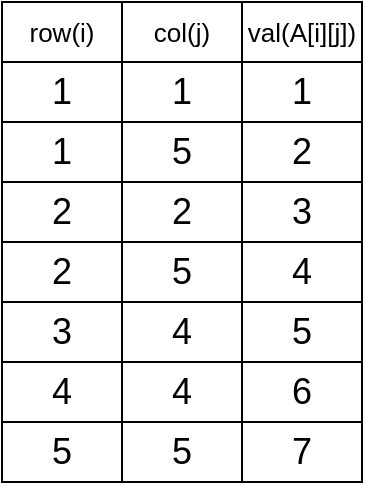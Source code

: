 <mxfile version="15.4.0" type="device"><diagram id="XFD-7V9a6_gUMedDs6V7" name="第 1 页"><mxGraphModel dx="1038" dy="599" grid="1" gridSize="10" guides="1" tooltips="1" connect="1" arrows="1" fold="1" page="1" pageScale="1" pageWidth="827" pageHeight="1169" math="0" shadow="0"><root><mxCell id="0"/><mxCell id="1" parent="0"/><mxCell id="jBoHr4olPuwM3-pFsajU-1" value="row(i)" style="rounded=0;whiteSpace=wrap;html=1;fontSize=13;" vertex="1" parent="1"><mxGeometry x="240" y="160" width="60" height="30" as="geometry"/></mxCell><mxCell id="jBoHr4olPuwM3-pFsajU-3" value="col(j)" style="rounded=0;whiteSpace=wrap;html=1;fontSize=13;" vertex="1" parent="1"><mxGeometry x="300" y="160" width="60" height="30" as="geometry"/></mxCell><mxCell id="jBoHr4olPuwM3-pFsajU-5" value="val(A[i][j])" style="rounded=0;whiteSpace=wrap;html=1;fontSize=13;" vertex="1" parent="1"><mxGeometry x="360" y="160" width="60" height="30" as="geometry"/></mxCell><mxCell id="jBoHr4olPuwM3-pFsajU-6" value="1" style="rounded=0;whiteSpace=wrap;html=1;fontSize=18;" vertex="1" parent="1"><mxGeometry x="240" y="190" width="60" height="30" as="geometry"/></mxCell><mxCell id="jBoHr4olPuwM3-pFsajU-7" value="1" style="rounded=0;whiteSpace=wrap;html=1;fontSize=18;" vertex="1" parent="1"><mxGeometry x="300" y="190" width="60" height="30" as="geometry"/></mxCell><mxCell id="jBoHr4olPuwM3-pFsajU-8" value="1" style="rounded=0;whiteSpace=wrap;html=1;fontSize=18;" vertex="1" parent="1"><mxGeometry x="360" y="190" width="60" height="30" as="geometry"/></mxCell><mxCell id="jBoHr4olPuwM3-pFsajU-12" value="1" style="rounded=0;whiteSpace=wrap;html=1;fontSize=18;" vertex="1" parent="1"><mxGeometry x="240" y="220" width="60" height="30" as="geometry"/></mxCell><mxCell id="jBoHr4olPuwM3-pFsajU-13" value="5" style="rounded=0;whiteSpace=wrap;html=1;fontSize=18;" vertex="1" parent="1"><mxGeometry x="300" y="220" width="60" height="30" as="geometry"/></mxCell><mxCell id="jBoHr4olPuwM3-pFsajU-14" value="2" style="rounded=0;whiteSpace=wrap;html=1;fontSize=18;" vertex="1" parent="1"><mxGeometry x="360" y="220" width="60" height="30" as="geometry"/></mxCell><mxCell id="jBoHr4olPuwM3-pFsajU-15" value="2" style="rounded=0;whiteSpace=wrap;html=1;fontSize=18;" vertex="1" parent="1"><mxGeometry x="240" y="250" width="60" height="30" as="geometry"/></mxCell><mxCell id="jBoHr4olPuwM3-pFsajU-16" value="2" style="rounded=0;whiteSpace=wrap;html=1;fontSize=18;" vertex="1" parent="1"><mxGeometry x="300" y="250" width="60" height="30" as="geometry"/></mxCell><mxCell id="jBoHr4olPuwM3-pFsajU-17" value="3" style="rounded=0;whiteSpace=wrap;html=1;fontSize=18;" vertex="1" parent="1"><mxGeometry x="360" y="250" width="60" height="30" as="geometry"/></mxCell><mxCell id="jBoHr4olPuwM3-pFsajU-30" value="2" style="rounded=0;whiteSpace=wrap;html=1;fontSize=18;" vertex="1" parent="1"><mxGeometry x="240" y="280" width="60" height="30" as="geometry"/></mxCell><mxCell id="jBoHr4olPuwM3-pFsajU-31" value="5" style="rounded=0;whiteSpace=wrap;html=1;fontSize=18;" vertex="1" parent="1"><mxGeometry x="300" y="280" width="60" height="30" as="geometry"/></mxCell><mxCell id="jBoHr4olPuwM3-pFsajU-32" value="4" style="rounded=0;whiteSpace=wrap;html=1;fontSize=18;" vertex="1" parent="1"><mxGeometry x="360" y="280" width="60" height="30" as="geometry"/></mxCell><mxCell id="jBoHr4olPuwM3-pFsajU-33" value="3" style="rounded=0;whiteSpace=wrap;html=1;fontSize=18;" vertex="1" parent="1"><mxGeometry x="240" y="310" width="60" height="30" as="geometry"/></mxCell><mxCell id="jBoHr4olPuwM3-pFsajU-34" value="4" style="rounded=0;whiteSpace=wrap;html=1;fontSize=18;" vertex="1" parent="1"><mxGeometry x="300" y="310" width="60" height="30" as="geometry"/></mxCell><mxCell id="jBoHr4olPuwM3-pFsajU-35" value="5" style="rounded=0;whiteSpace=wrap;html=1;fontSize=18;" vertex="1" parent="1"><mxGeometry x="360" y="310" width="60" height="30" as="geometry"/></mxCell><mxCell id="jBoHr4olPuwM3-pFsajU-36" value="4" style="rounded=0;whiteSpace=wrap;html=1;fontSize=18;" vertex="1" parent="1"><mxGeometry x="240" y="340" width="60" height="30" as="geometry"/></mxCell><mxCell id="jBoHr4olPuwM3-pFsajU-37" value="4" style="rounded=0;whiteSpace=wrap;html=1;fontSize=18;" vertex="1" parent="1"><mxGeometry x="300" y="340" width="60" height="30" as="geometry"/></mxCell><mxCell id="jBoHr4olPuwM3-pFsajU-38" value="6" style="rounded=0;whiteSpace=wrap;html=1;fontSize=18;" vertex="1" parent="1"><mxGeometry x="360" y="340" width="60" height="30" as="geometry"/></mxCell><mxCell id="jBoHr4olPuwM3-pFsajU-39" value="5" style="rounded=0;whiteSpace=wrap;html=1;fontSize=18;" vertex="1" parent="1"><mxGeometry x="240" y="370" width="60" height="30" as="geometry"/></mxCell><mxCell id="jBoHr4olPuwM3-pFsajU-40" value="5" style="rounded=0;whiteSpace=wrap;html=1;fontSize=18;" vertex="1" parent="1"><mxGeometry x="300" y="370" width="60" height="30" as="geometry"/></mxCell><mxCell id="jBoHr4olPuwM3-pFsajU-41" value="7" style="rounded=0;whiteSpace=wrap;html=1;fontSize=18;" vertex="1" parent="1"><mxGeometry x="360" y="370" width="60" height="30" as="geometry"/></mxCell></root></mxGraphModel></diagram></mxfile>